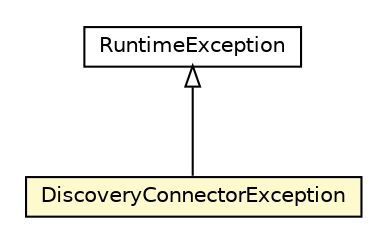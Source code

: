 #!/usr/local/bin/dot
#
# Class diagram 
# Generated by UMLGraph version R5_6-24-gf6e263 (http://www.umlgraph.org/)
#

digraph G {
	edge [fontname="Helvetica",fontsize=10,labelfontname="Helvetica",labelfontsize=10];
	node [fontname="Helvetica",fontsize=10,shape=plaintext];
	nodesep=0.25;
	ranksep=0.5;
	// org.universAAL.middleware.connectors.exception.DiscoveryConnectorException
	c181466 [label=<<table title="org.universAAL.middleware.connectors.exception.DiscoveryConnectorException" border="0" cellborder="1" cellspacing="0" cellpadding="2" port="p" bgcolor="lemonChiffon" href="./DiscoveryConnectorException.html">
		<tr><td><table border="0" cellspacing="0" cellpadding="1">
<tr><td align="center" balign="center"> DiscoveryConnectorException </td></tr>
		</table></td></tr>
		</table>>, URL="./DiscoveryConnectorException.html", fontname="Helvetica", fontcolor="black", fontsize=10.0];
	//org.universAAL.middleware.connectors.exception.DiscoveryConnectorException extends java.lang.RuntimeException
	c181838:p -> c181466:p [dir=back,arrowtail=empty];
	// java.lang.RuntimeException
	c181838 [label=<<table title="java.lang.RuntimeException" border="0" cellborder="1" cellspacing="0" cellpadding="2" port="p" href="http://java.sun.com/j2se/1.4.2/docs/api/java/lang/RuntimeException.html">
		<tr><td><table border="0" cellspacing="0" cellpadding="1">
<tr><td align="center" balign="center"> RuntimeException </td></tr>
		</table></td></tr>
		</table>>, URL="http://java.sun.com/j2se/1.4.2/docs/api/java/lang/RuntimeException.html", fontname="Helvetica", fontcolor="black", fontsize=10.0];
}

